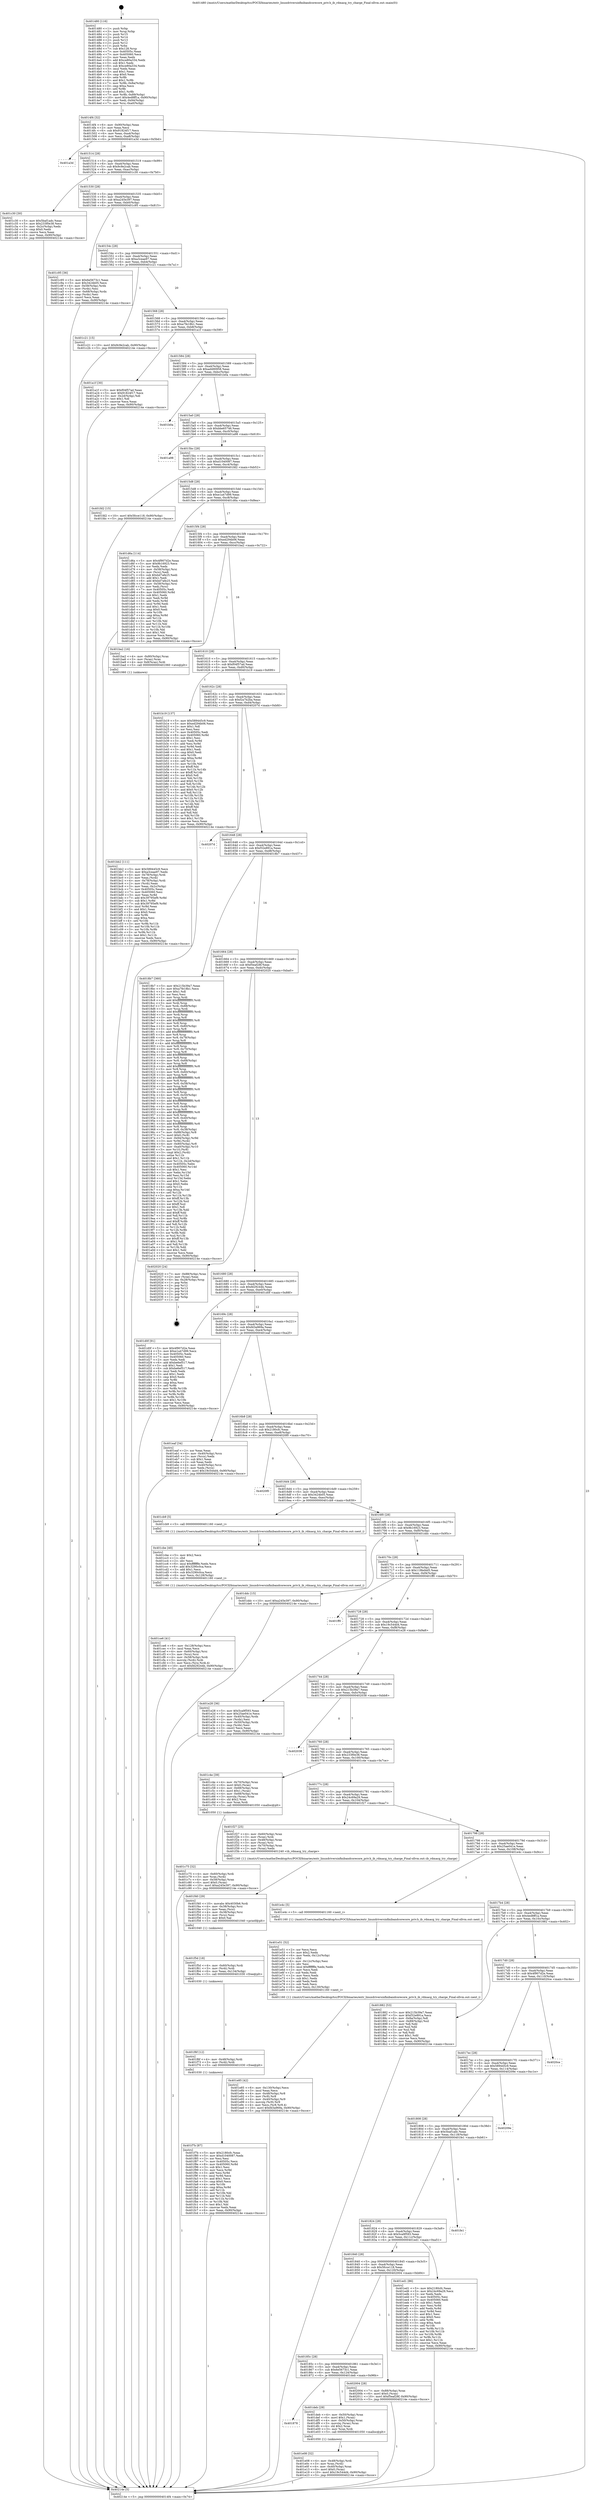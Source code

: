 digraph "0x401480" {
  label = "0x401480 (/mnt/c/Users/mathe/Desktop/tcc/POCII/binaries/extr_linuxdriversinfinibandcorecore_priv.h_ib_rdmacg_try_charge_Final-ollvm.out::main(0))"
  labelloc = "t"
  node[shape=record]

  Entry [label="",width=0.3,height=0.3,shape=circle,fillcolor=black,style=filled]
  "0x4014f4" [label="{
     0x4014f4 [32]\l
     | [instrs]\l
     &nbsp;&nbsp;0x4014f4 \<+6\>: mov -0x90(%rbp),%eax\l
     &nbsp;&nbsp;0x4014fa \<+2\>: mov %eax,%ecx\l
     &nbsp;&nbsp;0x4014fc \<+6\>: sub $0x91824f17,%ecx\l
     &nbsp;&nbsp;0x401502 \<+6\>: mov %eax,-0xa4(%rbp)\l
     &nbsp;&nbsp;0x401508 \<+6\>: mov %ecx,-0xa8(%rbp)\l
     &nbsp;&nbsp;0x40150e \<+6\>: je 0000000000401a3d \<main+0x5bd\>\l
  }"]
  "0x401a3d" [label="{
     0x401a3d\l
  }", style=dashed]
  "0x401514" [label="{
     0x401514 [28]\l
     | [instrs]\l
     &nbsp;&nbsp;0x401514 \<+5\>: jmp 0000000000401519 \<main+0x99\>\l
     &nbsp;&nbsp;0x401519 \<+6\>: mov -0xa4(%rbp),%eax\l
     &nbsp;&nbsp;0x40151f \<+5\>: sub $0x9c9e2cab,%eax\l
     &nbsp;&nbsp;0x401524 \<+6\>: mov %eax,-0xac(%rbp)\l
     &nbsp;&nbsp;0x40152a \<+6\>: je 0000000000401c30 \<main+0x7b0\>\l
  }"]
  Exit [label="",width=0.3,height=0.3,shape=circle,fillcolor=black,style=filled,peripheries=2]
  "0x401c30" [label="{
     0x401c30 [30]\l
     | [instrs]\l
     &nbsp;&nbsp;0x401c30 \<+5\>: mov $0x5baf1adc,%eax\l
     &nbsp;&nbsp;0x401c35 \<+5\>: mov $0x233f0e38,%ecx\l
     &nbsp;&nbsp;0x401c3a \<+3\>: mov -0x2c(%rbp),%edx\l
     &nbsp;&nbsp;0x401c3d \<+3\>: cmp $0x0,%edx\l
     &nbsp;&nbsp;0x401c40 \<+3\>: cmove %ecx,%eax\l
     &nbsp;&nbsp;0x401c43 \<+6\>: mov %eax,-0x90(%rbp)\l
     &nbsp;&nbsp;0x401c49 \<+5\>: jmp 000000000040214e \<main+0xcce\>\l
  }"]
  "0x401530" [label="{
     0x401530 [28]\l
     | [instrs]\l
     &nbsp;&nbsp;0x401530 \<+5\>: jmp 0000000000401535 \<main+0xb5\>\l
     &nbsp;&nbsp;0x401535 \<+6\>: mov -0xa4(%rbp),%eax\l
     &nbsp;&nbsp;0x40153b \<+5\>: sub $0xa245e397,%eax\l
     &nbsp;&nbsp;0x401540 \<+6\>: mov %eax,-0xb0(%rbp)\l
     &nbsp;&nbsp;0x401546 \<+6\>: je 0000000000401c95 \<main+0x815\>\l
  }"]
  "0x401f7b" [label="{
     0x401f7b [87]\l
     | [instrs]\l
     &nbsp;&nbsp;0x401f7b \<+5\>: mov $0x2180cfc,%eax\l
     &nbsp;&nbsp;0x401f80 \<+5\>: mov $0xd1040087,%edx\l
     &nbsp;&nbsp;0x401f85 \<+2\>: xor %esi,%esi\l
     &nbsp;&nbsp;0x401f87 \<+7\>: mov 0x40505c,%ecx\l
     &nbsp;&nbsp;0x401f8e \<+8\>: mov 0x405060,%r8d\l
     &nbsp;&nbsp;0x401f96 \<+3\>: sub $0x1,%esi\l
     &nbsp;&nbsp;0x401f99 \<+3\>: mov %ecx,%r9d\l
     &nbsp;&nbsp;0x401f9c \<+3\>: add %esi,%r9d\l
     &nbsp;&nbsp;0x401f9f \<+4\>: imul %r9d,%ecx\l
     &nbsp;&nbsp;0x401fa3 \<+3\>: and $0x1,%ecx\l
     &nbsp;&nbsp;0x401fa6 \<+3\>: cmp $0x0,%ecx\l
     &nbsp;&nbsp;0x401fa9 \<+4\>: sete %r10b\l
     &nbsp;&nbsp;0x401fad \<+4\>: cmp $0xa,%r8d\l
     &nbsp;&nbsp;0x401fb1 \<+4\>: setl %r11b\l
     &nbsp;&nbsp;0x401fb5 \<+3\>: mov %r10b,%bl\l
     &nbsp;&nbsp;0x401fb8 \<+3\>: and %r11b,%bl\l
     &nbsp;&nbsp;0x401fbb \<+3\>: xor %r11b,%r10b\l
     &nbsp;&nbsp;0x401fbe \<+3\>: or %r10b,%bl\l
     &nbsp;&nbsp;0x401fc1 \<+3\>: test $0x1,%bl\l
     &nbsp;&nbsp;0x401fc4 \<+3\>: cmovne %edx,%eax\l
     &nbsp;&nbsp;0x401fc7 \<+6\>: mov %eax,-0x90(%rbp)\l
     &nbsp;&nbsp;0x401fcd \<+5\>: jmp 000000000040214e \<main+0xcce\>\l
  }"]
  "0x401c95" [label="{
     0x401c95 [36]\l
     | [instrs]\l
     &nbsp;&nbsp;0x401c95 \<+5\>: mov $0x6e5673c1,%eax\l
     &nbsp;&nbsp;0x401c9a \<+5\>: mov $0x3424b05,%ecx\l
     &nbsp;&nbsp;0x401c9f \<+4\>: mov -0x58(%rbp),%rdx\l
     &nbsp;&nbsp;0x401ca3 \<+2\>: mov (%rdx),%esi\l
     &nbsp;&nbsp;0x401ca5 \<+4\>: mov -0x68(%rbp),%rdx\l
     &nbsp;&nbsp;0x401ca9 \<+2\>: cmp (%rdx),%esi\l
     &nbsp;&nbsp;0x401cab \<+3\>: cmovl %ecx,%eax\l
     &nbsp;&nbsp;0x401cae \<+6\>: mov %eax,-0x90(%rbp)\l
     &nbsp;&nbsp;0x401cb4 \<+5\>: jmp 000000000040214e \<main+0xcce\>\l
  }"]
  "0x40154c" [label="{
     0x40154c [28]\l
     | [instrs]\l
     &nbsp;&nbsp;0x40154c \<+5\>: jmp 0000000000401551 \<main+0xd1\>\l
     &nbsp;&nbsp;0x401551 \<+6\>: mov -0xa4(%rbp),%eax\l
     &nbsp;&nbsp;0x401557 \<+5\>: sub $0xa3ceae97,%eax\l
     &nbsp;&nbsp;0x40155c \<+6\>: mov %eax,-0xb4(%rbp)\l
     &nbsp;&nbsp;0x401562 \<+6\>: je 0000000000401c21 \<main+0x7a1\>\l
  }"]
  "0x401f6f" [label="{
     0x401f6f [12]\l
     | [instrs]\l
     &nbsp;&nbsp;0x401f6f \<+4\>: mov -0x48(%rbp),%rdi\l
     &nbsp;&nbsp;0x401f73 \<+3\>: mov (%rdi),%rdi\l
     &nbsp;&nbsp;0x401f76 \<+5\>: call 0000000000401030 \<free@plt\>\l
     | [calls]\l
     &nbsp;&nbsp;0x401030 \{1\} (unknown)\l
  }"]
  "0x401c21" [label="{
     0x401c21 [15]\l
     | [instrs]\l
     &nbsp;&nbsp;0x401c21 \<+10\>: movl $0x9c9e2cab,-0x90(%rbp)\l
     &nbsp;&nbsp;0x401c2b \<+5\>: jmp 000000000040214e \<main+0xcce\>\l
  }"]
  "0x401568" [label="{
     0x401568 [28]\l
     | [instrs]\l
     &nbsp;&nbsp;0x401568 \<+5\>: jmp 000000000040156d \<main+0xed\>\l
     &nbsp;&nbsp;0x40156d \<+6\>: mov -0xa4(%rbp),%eax\l
     &nbsp;&nbsp;0x401573 \<+5\>: sub $0xa7fe18b1,%eax\l
     &nbsp;&nbsp;0x401578 \<+6\>: mov %eax,-0xb8(%rbp)\l
     &nbsp;&nbsp;0x40157e \<+6\>: je 0000000000401a1f \<main+0x59f\>\l
  }"]
  "0x401f5d" [label="{
     0x401f5d [18]\l
     | [instrs]\l
     &nbsp;&nbsp;0x401f5d \<+4\>: mov -0x60(%rbp),%rdi\l
     &nbsp;&nbsp;0x401f61 \<+3\>: mov (%rdi),%rdi\l
     &nbsp;&nbsp;0x401f64 \<+6\>: mov %eax,-0x134(%rbp)\l
     &nbsp;&nbsp;0x401f6a \<+5\>: call 0000000000401030 \<free@plt\>\l
     | [calls]\l
     &nbsp;&nbsp;0x401030 \{1\} (unknown)\l
  }"]
  "0x401a1f" [label="{
     0x401a1f [30]\l
     | [instrs]\l
     &nbsp;&nbsp;0x401a1f \<+5\>: mov $0xf04f57ad,%eax\l
     &nbsp;&nbsp;0x401a24 \<+5\>: mov $0x91824f17,%ecx\l
     &nbsp;&nbsp;0x401a29 \<+3\>: mov -0x2d(%rbp),%dl\l
     &nbsp;&nbsp;0x401a2c \<+3\>: test $0x1,%dl\l
     &nbsp;&nbsp;0x401a2f \<+3\>: cmovne %ecx,%eax\l
     &nbsp;&nbsp;0x401a32 \<+6\>: mov %eax,-0x90(%rbp)\l
     &nbsp;&nbsp;0x401a38 \<+5\>: jmp 000000000040214e \<main+0xcce\>\l
  }"]
  "0x401584" [label="{
     0x401584 [28]\l
     | [instrs]\l
     &nbsp;&nbsp;0x401584 \<+5\>: jmp 0000000000401589 \<main+0x109\>\l
     &nbsp;&nbsp;0x401589 \<+6\>: mov -0xa4(%rbp),%eax\l
     &nbsp;&nbsp;0x40158f \<+5\>: sub $0xad490958,%eax\l
     &nbsp;&nbsp;0x401594 \<+6\>: mov %eax,-0xbc(%rbp)\l
     &nbsp;&nbsp;0x40159a \<+6\>: je 0000000000401b0a \<main+0x68a\>\l
  }"]
  "0x401f40" [label="{
     0x401f40 [29]\l
     | [instrs]\l
     &nbsp;&nbsp;0x401f40 \<+10\>: movabs $0x4030b6,%rdi\l
     &nbsp;&nbsp;0x401f4a \<+4\>: mov -0x38(%rbp),%rsi\l
     &nbsp;&nbsp;0x401f4e \<+2\>: mov %eax,(%rsi)\l
     &nbsp;&nbsp;0x401f50 \<+4\>: mov -0x38(%rbp),%rsi\l
     &nbsp;&nbsp;0x401f54 \<+2\>: mov (%rsi),%esi\l
     &nbsp;&nbsp;0x401f56 \<+2\>: mov $0x0,%al\l
     &nbsp;&nbsp;0x401f58 \<+5\>: call 0000000000401040 \<printf@plt\>\l
     | [calls]\l
     &nbsp;&nbsp;0x401040 \{1\} (unknown)\l
  }"]
  "0x401b0a" [label="{
     0x401b0a\l
  }", style=dashed]
  "0x4015a0" [label="{
     0x4015a0 [28]\l
     | [instrs]\l
     &nbsp;&nbsp;0x4015a0 \<+5\>: jmp 00000000004015a5 \<main+0x125\>\l
     &nbsp;&nbsp;0x4015a5 \<+6\>: mov -0xa4(%rbp),%eax\l
     &nbsp;&nbsp;0x4015ab \<+5\>: sub $0xbbe65746,%eax\l
     &nbsp;&nbsp;0x4015b0 \<+6\>: mov %eax,-0xc0(%rbp)\l
     &nbsp;&nbsp;0x4015b6 \<+6\>: je 0000000000401a98 \<main+0x618\>\l
  }"]
  "0x401e85" [label="{
     0x401e85 [42]\l
     | [instrs]\l
     &nbsp;&nbsp;0x401e85 \<+6\>: mov -0x130(%rbp),%ecx\l
     &nbsp;&nbsp;0x401e8b \<+3\>: imul %eax,%ecx\l
     &nbsp;&nbsp;0x401e8e \<+4\>: mov -0x48(%rbp),%r8\l
     &nbsp;&nbsp;0x401e92 \<+3\>: mov (%r8),%r8\l
     &nbsp;&nbsp;0x401e95 \<+4\>: mov -0x40(%rbp),%r9\l
     &nbsp;&nbsp;0x401e99 \<+3\>: movslq (%r9),%r9\l
     &nbsp;&nbsp;0x401e9c \<+4\>: mov %ecx,(%r8,%r9,4)\l
     &nbsp;&nbsp;0x401ea0 \<+10\>: movl $0xfd3a969a,-0x90(%rbp)\l
     &nbsp;&nbsp;0x401eaa \<+5\>: jmp 000000000040214e \<main+0xcce\>\l
  }"]
  "0x401a98" [label="{
     0x401a98\l
  }", style=dashed]
  "0x4015bc" [label="{
     0x4015bc [28]\l
     | [instrs]\l
     &nbsp;&nbsp;0x4015bc \<+5\>: jmp 00000000004015c1 \<main+0x141\>\l
     &nbsp;&nbsp;0x4015c1 \<+6\>: mov -0xa4(%rbp),%eax\l
     &nbsp;&nbsp;0x4015c7 \<+5\>: sub $0xd1040087,%eax\l
     &nbsp;&nbsp;0x4015cc \<+6\>: mov %eax,-0xc4(%rbp)\l
     &nbsp;&nbsp;0x4015d2 \<+6\>: je 0000000000401fd2 \<main+0xb52\>\l
  }"]
  "0x401e51" [label="{
     0x401e51 [52]\l
     | [instrs]\l
     &nbsp;&nbsp;0x401e51 \<+2\>: xor %ecx,%ecx\l
     &nbsp;&nbsp;0x401e53 \<+5\>: mov $0x2,%edx\l
     &nbsp;&nbsp;0x401e58 \<+6\>: mov %edx,-0x12c(%rbp)\l
     &nbsp;&nbsp;0x401e5e \<+1\>: cltd\l
     &nbsp;&nbsp;0x401e5f \<+6\>: mov -0x12c(%rbp),%esi\l
     &nbsp;&nbsp;0x401e65 \<+2\>: idiv %esi\l
     &nbsp;&nbsp;0x401e67 \<+6\>: imul $0xfffffffe,%edx,%edx\l
     &nbsp;&nbsp;0x401e6d \<+2\>: mov %ecx,%edi\l
     &nbsp;&nbsp;0x401e6f \<+2\>: sub %edx,%edi\l
     &nbsp;&nbsp;0x401e71 \<+2\>: mov %ecx,%edx\l
     &nbsp;&nbsp;0x401e73 \<+3\>: sub $0x1,%edx\l
     &nbsp;&nbsp;0x401e76 \<+2\>: add %edx,%edi\l
     &nbsp;&nbsp;0x401e78 \<+2\>: sub %edi,%ecx\l
     &nbsp;&nbsp;0x401e7a \<+6\>: mov %ecx,-0x130(%rbp)\l
     &nbsp;&nbsp;0x401e80 \<+5\>: call 0000000000401160 \<next_i\>\l
     | [calls]\l
     &nbsp;&nbsp;0x401160 \{1\} (/mnt/c/Users/mathe/Desktop/tcc/POCII/binaries/extr_linuxdriversinfinibandcorecore_priv.h_ib_rdmacg_try_charge_Final-ollvm.out::next_i)\l
  }"]
  "0x401fd2" [label="{
     0x401fd2 [15]\l
     | [instrs]\l
     &nbsp;&nbsp;0x401fd2 \<+10\>: movl $0x5fcce118,-0x90(%rbp)\l
     &nbsp;&nbsp;0x401fdc \<+5\>: jmp 000000000040214e \<main+0xcce\>\l
  }"]
  "0x4015d8" [label="{
     0x4015d8 [28]\l
     | [instrs]\l
     &nbsp;&nbsp;0x4015d8 \<+5\>: jmp 00000000004015dd \<main+0x15d\>\l
     &nbsp;&nbsp;0x4015dd \<+6\>: mov -0xa4(%rbp),%eax\l
     &nbsp;&nbsp;0x4015e3 \<+5\>: sub $0xe1a47d99,%eax\l
     &nbsp;&nbsp;0x4015e8 \<+6\>: mov %eax,-0xc8(%rbp)\l
     &nbsp;&nbsp;0x4015ee \<+6\>: je 0000000000401d6a \<main+0x8ea\>\l
  }"]
  "0x401e08" [label="{
     0x401e08 [32]\l
     | [instrs]\l
     &nbsp;&nbsp;0x401e08 \<+4\>: mov -0x48(%rbp),%rdi\l
     &nbsp;&nbsp;0x401e0c \<+3\>: mov %rax,(%rdi)\l
     &nbsp;&nbsp;0x401e0f \<+4\>: mov -0x40(%rbp),%rax\l
     &nbsp;&nbsp;0x401e13 \<+6\>: movl $0x0,(%rax)\l
     &nbsp;&nbsp;0x401e19 \<+10\>: movl $0x19c544d4,-0x90(%rbp)\l
     &nbsp;&nbsp;0x401e23 \<+5\>: jmp 000000000040214e \<main+0xcce\>\l
  }"]
  "0x401d6a" [label="{
     0x401d6a [114]\l
     | [instrs]\l
     &nbsp;&nbsp;0x401d6a \<+5\>: mov $0x4f907d2e,%eax\l
     &nbsp;&nbsp;0x401d6f \<+5\>: mov $0x9b16923,%ecx\l
     &nbsp;&nbsp;0x401d74 \<+2\>: xor %edx,%edx\l
     &nbsp;&nbsp;0x401d76 \<+4\>: mov -0x58(%rbp),%rsi\l
     &nbsp;&nbsp;0x401d7a \<+2\>: mov (%rsi),%edi\l
     &nbsp;&nbsp;0x401d7c \<+6\>: sub $0xbd7afe25,%edi\l
     &nbsp;&nbsp;0x401d82 \<+3\>: add $0x1,%edi\l
     &nbsp;&nbsp;0x401d85 \<+6\>: add $0xbd7afe25,%edi\l
     &nbsp;&nbsp;0x401d8b \<+4\>: mov -0x58(%rbp),%rsi\l
     &nbsp;&nbsp;0x401d8f \<+2\>: mov %edi,(%rsi)\l
     &nbsp;&nbsp;0x401d91 \<+7\>: mov 0x40505c,%edi\l
     &nbsp;&nbsp;0x401d98 \<+8\>: mov 0x405060,%r8d\l
     &nbsp;&nbsp;0x401da0 \<+3\>: sub $0x1,%edx\l
     &nbsp;&nbsp;0x401da3 \<+3\>: mov %edi,%r9d\l
     &nbsp;&nbsp;0x401da6 \<+3\>: add %edx,%r9d\l
     &nbsp;&nbsp;0x401da9 \<+4\>: imul %r9d,%edi\l
     &nbsp;&nbsp;0x401dad \<+3\>: and $0x1,%edi\l
     &nbsp;&nbsp;0x401db0 \<+3\>: cmp $0x0,%edi\l
     &nbsp;&nbsp;0x401db3 \<+4\>: sete %r10b\l
     &nbsp;&nbsp;0x401db7 \<+4\>: cmp $0xa,%r8d\l
     &nbsp;&nbsp;0x401dbb \<+4\>: setl %r11b\l
     &nbsp;&nbsp;0x401dbf \<+3\>: mov %r10b,%bl\l
     &nbsp;&nbsp;0x401dc2 \<+3\>: and %r11b,%bl\l
     &nbsp;&nbsp;0x401dc5 \<+3\>: xor %r11b,%r10b\l
     &nbsp;&nbsp;0x401dc8 \<+3\>: or %r10b,%bl\l
     &nbsp;&nbsp;0x401dcb \<+3\>: test $0x1,%bl\l
     &nbsp;&nbsp;0x401dce \<+3\>: cmovne %ecx,%eax\l
     &nbsp;&nbsp;0x401dd1 \<+6\>: mov %eax,-0x90(%rbp)\l
     &nbsp;&nbsp;0x401dd7 \<+5\>: jmp 000000000040214e \<main+0xcce\>\l
  }"]
  "0x4015f4" [label="{
     0x4015f4 [28]\l
     | [instrs]\l
     &nbsp;&nbsp;0x4015f4 \<+5\>: jmp 00000000004015f9 \<main+0x179\>\l
     &nbsp;&nbsp;0x4015f9 \<+6\>: mov -0xa4(%rbp),%eax\l
     &nbsp;&nbsp;0x4015ff \<+5\>: sub $0xed294b06,%eax\l
     &nbsp;&nbsp;0x401604 \<+6\>: mov %eax,-0xcc(%rbp)\l
     &nbsp;&nbsp;0x40160a \<+6\>: je 0000000000401ba2 \<main+0x722\>\l
  }"]
  "0x401878" [label="{
     0x401878\l
  }", style=dashed]
  "0x401ba2" [label="{
     0x401ba2 [16]\l
     | [instrs]\l
     &nbsp;&nbsp;0x401ba2 \<+4\>: mov -0x80(%rbp),%rax\l
     &nbsp;&nbsp;0x401ba6 \<+3\>: mov (%rax),%rax\l
     &nbsp;&nbsp;0x401ba9 \<+4\>: mov 0x8(%rax),%rdi\l
     &nbsp;&nbsp;0x401bad \<+5\>: call 0000000000401060 \<atoi@plt\>\l
     | [calls]\l
     &nbsp;&nbsp;0x401060 \{1\} (unknown)\l
  }"]
  "0x401610" [label="{
     0x401610 [28]\l
     | [instrs]\l
     &nbsp;&nbsp;0x401610 \<+5\>: jmp 0000000000401615 \<main+0x195\>\l
     &nbsp;&nbsp;0x401615 \<+6\>: mov -0xa4(%rbp),%eax\l
     &nbsp;&nbsp;0x40161b \<+5\>: sub $0xf04f57ad,%eax\l
     &nbsp;&nbsp;0x401620 \<+6\>: mov %eax,-0xd0(%rbp)\l
     &nbsp;&nbsp;0x401626 \<+6\>: je 0000000000401b19 \<main+0x699\>\l
  }"]
  "0x401deb" [label="{
     0x401deb [29]\l
     | [instrs]\l
     &nbsp;&nbsp;0x401deb \<+4\>: mov -0x50(%rbp),%rax\l
     &nbsp;&nbsp;0x401def \<+6\>: movl $0x1,(%rax)\l
     &nbsp;&nbsp;0x401df5 \<+4\>: mov -0x50(%rbp),%rax\l
     &nbsp;&nbsp;0x401df9 \<+3\>: movslq (%rax),%rax\l
     &nbsp;&nbsp;0x401dfc \<+4\>: shl $0x2,%rax\l
     &nbsp;&nbsp;0x401e00 \<+3\>: mov %rax,%rdi\l
     &nbsp;&nbsp;0x401e03 \<+5\>: call 0000000000401050 \<malloc@plt\>\l
     | [calls]\l
     &nbsp;&nbsp;0x401050 \{1\} (unknown)\l
  }"]
  "0x401b19" [label="{
     0x401b19 [137]\l
     | [instrs]\l
     &nbsp;&nbsp;0x401b19 \<+5\>: mov $0x589445c9,%eax\l
     &nbsp;&nbsp;0x401b1e \<+5\>: mov $0xed294b06,%ecx\l
     &nbsp;&nbsp;0x401b23 \<+2\>: mov $0x1,%dl\l
     &nbsp;&nbsp;0x401b25 \<+2\>: xor %esi,%esi\l
     &nbsp;&nbsp;0x401b27 \<+7\>: mov 0x40505c,%edi\l
     &nbsp;&nbsp;0x401b2e \<+8\>: mov 0x405060,%r8d\l
     &nbsp;&nbsp;0x401b36 \<+3\>: sub $0x1,%esi\l
     &nbsp;&nbsp;0x401b39 \<+3\>: mov %edi,%r9d\l
     &nbsp;&nbsp;0x401b3c \<+3\>: add %esi,%r9d\l
     &nbsp;&nbsp;0x401b3f \<+4\>: imul %r9d,%edi\l
     &nbsp;&nbsp;0x401b43 \<+3\>: and $0x1,%edi\l
     &nbsp;&nbsp;0x401b46 \<+3\>: cmp $0x0,%edi\l
     &nbsp;&nbsp;0x401b49 \<+4\>: sete %r10b\l
     &nbsp;&nbsp;0x401b4d \<+4\>: cmp $0xa,%r8d\l
     &nbsp;&nbsp;0x401b51 \<+4\>: setl %r11b\l
     &nbsp;&nbsp;0x401b55 \<+3\>: mov %r10b,%bl\l
     &nbsp;&nbsp;0x401b58 \<+3\>: xor $0xff,%bl\l
     &nbsp;&nbsp;0x401b5b \<+3\>: mov %r11b,%r14b\l
     &nbsp;&nbsp;0x401b5e \<+4\>: xor $0xff,%r14b\l
     &nbsp;&nbsp;0x401b62 \<+3\>: xor $0x0,%dl\l
     &nbsp;&nbsp;0x401b65 \<+3\>: mov %bl,%r15b\l
     &nbsp;&nbsp;0x401b68 \<+4\>: and $0x0,%r15b\l
     &nbsp;&nbsp;0x401b6c \<+3\>: and %dl,%r10b\l
     &nbsp;&nbsp;0x401b6f \<+3\>: mov %r14b,%r12b\l
     &nbsp;&nbsp;0x401b72 \<+4\>: and $0x0,%r12b\l
     &nbsp;&nbsp;0x401b76 \<+3\>: and %dl,%r11b\l
     &nbsp;&nbsp;0x401b79 \<+3\>: or %r10b,%r15b\l
     &nbsp;&nbsp;0x401b7c \<+3\>: or %r11b,%r12b\l
     &nbsp;&nbsp;0x401b7f \<+3\>: xor %r12b,%r15b\l
     &nbsp;&nbsp;0x401b82 \<+3\>: or %r14b,%bl\l
     &nbsp;&nbsp;0x401b85 \<+3\>: xor $0xff,%bl\l
     &nbsp;&nbsp;0x401b88 \<+3\>: or $0x0,%dl\l
     &nbsp;&nbsp;0x401b8b \<+2\>: and %dl,%bl\l
     &nbsp;&nbsp;0x401b8d \<+3\>: or %bl,%r15b\l
     &nbsp;&nbsp;0x401b90 \<+4\>: test $0x1,%r15b\l
     &nbsp;&nbsp;0x401b94 \<+3\>: cmovne %ecx,%eax\l
     &nbsp;&nbsp;0x401b97 \<+6\>: mov %eax,-0x90(%rbp)\l
     &nbsp;&nbsp;0x401b9d \<+5\>: jmp 000000000040214e \<main+0xcce\>\l
  }"]
  "0x40162c" [label="{
     0x40162c [28]\l
     | [instrs]\l
     &nbsp;&nbsp;0x40162c \<+5\>: jmp 0000000000401631 \<main+0x1b1\>\l
     &nbsp;&nbsp;0x401631 \<+6\>: mov -0xa4(%rbp),%eax\l
     &nbsp;&nbsp;0x401637 \<+5\>: sub $0xf2a7b2ba,%eax\l
     &nbsp;&nbsp;0x40163c \<+6\>: mov %eax,-0xd4(%rbp)\l
     &nbsp;&nbsp;0x401642 \<+6\>: je 000000000040207d \<main+0xbfd\>\l
  }"]
  "0x40185c" [label="{
     0x40185c [28]\l
     | [instrs]\l
     &nbsp;&nbsp;0x40185c \<+5\>: jmp 0000000000401861 \<main+0x3e1\>\l
     &nbsp;&nbsp;0x401861 \<+6\>: mov -0xa4(%rbp),%eax\l
     &nbsp;&nbsp;0x401867 \<+5\>: sub $0x6e5673c1,%eax\l
     &nbsp;&nbsp;0x40186c \<+6\>: mov %eax,-0x124(%rbp)\l
     &nbsp;&nbsp;0x401872 \<+6\>: je 0000000000401deb \<main+0x96b\>\l
  }"]
  "0x40207d" [label="{
     0x40207d\l
  }", style=dashed]
  "0x401648" [label="{
     0x401648 [28]\l
     | [instrs]\l
     &nbsp;&nbsp;0x401648 \<+5\>: jmp 000000000040164d \<main+0x1cd\>\l
     &nbsp;&nbsp;0x40164d \<+6\>: mov -0xa4(%rbp),%eax\l
     &nbsp;&nbsp;0x401653 \<+5\>: sub $0xf32e891a,%eax\l
     &nbsp;&nbsp;0x401658 \<+6\>: mov %eax,-0xd8(%rbp)\l
     &nbsp;&nbsp;0x40165e \<+6\>: je 00000000004018b7 \<main+0x437\>\l
  }"]
  "0x402004" [label="{
     0x402004 [28]\l
     | [instrs]\l
     &nbsp;&nbsp;0x402004 \<+7\>: mov -0x88(%rbp),%rax\l
     &nbsp;&nbsp;0x40200b \<+6\>: movl $0x0,(%rax)\l
     &nbsp;&nbsp;0x402011 \<+10\>: movl $0xf5eaf28f,-0x90(%rbp)\l
     &nbsp;&nbsp;0x40201b \<+5\>: jmp 000000000040214e \<main+0xcce\>\l
  }"]
  "0x4018b7" [label="{
     0x4018b7 [360]\l
     | [instrs]\l
     &nbsp;&nbsp;0x4018b7 \<+5\>: mov $0x215b39a7,%eax\l
     &nbsp;&nbsp;0x4018bc \<+5\>: mov $0xa7fe18b1,%ecx\l
     &nbsp;&nbsp;0x4018c1 \<+2\>: mov $0x1,%dl\l
     &nbsp;&nbsp;0x4018c3 \<+2\>: xor %esi,%esi\l
     &nbsp;&nbsp;0x4018c5 \<+3\>: mov %rsp,%rdi\l
     &nbsp;&nbsp;0x4018c8 \<+4\>: add $0xfffffffffffffff0,%rdi\l
     &nbsp;&nbsp;0x4018cc \<+3\>: mov %rdi,%rsp\l
     &nbsp;&nbsp;0x4018cf \<+7\>: mov %rdi,-0x88(%rbp)\l
     &nbsp;&nbsp;0x4018d6 \<+3\>: mov %rsp,%rdi\l
     &nbsp;&nbsp;0x4018d9 \<+4\>: add $0xfffffffffffffff0,%rdi\l
     &nbsp;&nbsp;0x4018dd \<+3\>: mov %rdi,%rsp\l
     &nbsp;&nbsp;0x4018e0 \<+3\>: mov %rsp,%r8\l
     &nbsp;&nbsp;0x4018e3 \<+4\>: add $0xfffffffffffffff0,%r8\l
     &nbsp;&nbsp;0x4018e7 \<+3\>: mov %r8,%rsp\l
     &nbsp;&nbsp;0x4018ea \<+4\>: mov %r8,-0x80(%rbp)\l
     &nbsp;&nbsp;0x4018ee \<+3\>: mov %rsp,%r8\l
     &nbsp;&nbsp;0x4018f1 \<+4\>: add $0xfffffffffffffff0,%r8\l
     &nbsp;&nbsp;0x4018f5 \<+3\>: mov %r8,%rsp\l
     &nbsp;&nbsp;0x4018f8 \<+4\>: mov %r8,-0x78(%rbp)\l
     &nbsp;&nbsp;0x4018fc \<+3\>: mov %rsp,%r8\l
     &nbsp;&nbsp;0x4018ff \<+4\>: add $0xfffffffffffffff0,%r8\l
     &nbsp;&nbsp;0x401903 \<+3\>: mov %r8,%rsp\l
     &nbsp;&nbsp;0x401906 \<+4\>: mov %r8,-0x70(%rbp)\l
     &nbsp;&nbsp;0x40190a \<+3\>: mov %rsp,%r8\l
     &nbsp;&nbsp;0x40190d \<+4\>: add $0xfffffffffffffff0,%r8\l
     &nbsp;&nbsp;0x401911 \<+3\>: mov %r8,%rsp\l
     &nbsp;&nbsp;0x401914 \<+4\>: mov %r8,-0x68(%rbp)\l
     &nbsp;&nbsp;0x401918 \<+3\>: mov %rsp,%r8\l
     &nbsp;&nbsp;0x40191b \<+4\>: add $0xfffffffffffffff0,%r8\l
     &nbsp;&nbsp;0x40191f \<+3\>: mov %r8,%rsp\l
     &nbsp;&nbsp;0x401922 \<+4\>: mov %r8,-0x60(%rbp)\l
     &nbsp;&nbsp;0x401926 \<+3\>: mov %rsp,%r8\l
     &nbsp;&nbsp;0x401929 \<+4\>: add $0xfffffffffffffff0,%r8\l
     &nbsp;&nbsp;0x40192d \<+3\>: mov %r8,%rsp\l
     &nbsp;&nbsp;0x401930 \<+4\>: mov %r8,-0x58(%rbp)\l
     &nbsp;&nbsp;0x401934 \<+3\>: mov %rsp,%r8\l
     &nbsp;&nbsp;0x401937 \<+4\>: add $0xfffffffffffffff0,%r8\l
     &nbsp;&nbsp;0x40193b \<+3\>: mov %r8,%rsp\l
     &nbsp;&nbsp;0x40193e \<+4\>: mov %r8,-0x50(%rbp)\l
     &nbsp;&nbsp;0x401942 \<+3\>: mov %rsp,%r8\l
     &nbsp;&nbsp;0x401945 \<+4\>: add $0xfffffffffffffff0,%r8\l
     &nbsp;&nbsp;0x401949 \<+3\>: mov %r8,%rsp\l
     &nbsp;&nbsp;0x40194c \<+4\>: mov %r8,-0x48(%rbp)\l
     &nbsp;&nbsp;0x401950 \<+3\>: mov %rsp,%r8\l
     &nbsp;&nbsp;0x401953 \<+4\>: add $0xfffffffffffffff0,%r8\l
     &nbsp;&nbsp;0x401957 \<+3\>: mov %r8,%rsp\l
     &nbsp;&nbsp;0x40195a \<+4\>: mov %r8,-0x40(%rbp)\l
     &nbsp;&nbsp;0x40195e \<+3\>: mov %rsp,%r8\l
     &nbsp;&nbsp;0x401961 \<+4\>: add $0xfffffffffffffff0,%r8\l
     &nbsp;&nbsp;0x401965 \<+3\>: mov %r8,%rsp\l
     &nbsp;&nbsp;0x401968 \<+4\>: mov %r8,-0x38(%rbp)\l
     &nbsp;&nbsp;0x40196c \<+7\>: mov -0x88(%rbp),%r8\l
     &nbsp;&nbsp;0x401973 \<+7\>: movl $0x0,(%r8)\l
     &nbsp;&nbsp;0x40197a \<+7\>: mov -0x94(%rbp),%r9d\l
     &nbsp;&nbsp;0x401981 \<+3\>: mov %r9d,(%rdi)\l
     &nbsp;&nbsp;0x401984 \<+4\>: mov -0x80(%rbp),%r8\l
     &nbsp;&nbsp;0x401988 \<+7\>: mov -0xa0(%rbp),%r10\l
     &nbsp;&nbsp;0x40198f \<+3\>: mov %r10,(%r8)\l
     &nbsp;&nbsp;0x401992 \<+3\>: cmpl $0x2,(%rdi)\l
     &nbsp;&nbsp;0x401995 \<+4\>: setne %r11b\l
     &nbsp;&nbsp;0x401999 \<+4\>: and $0x1,%r11b\l
     &nbsp;&nbsp;0x40199d \<+4\>: mov %r11b,-0x2d(%rbp)\l
     &nbsp;&nbsp;0x4019a1 \<+7\>: mov 0x40505c,%ebx\l
     &nbsp;&nbsp;0x4019a8 \<+8\>: mov 0x405060,%r14d\l
     &nbsp;&nbsp;0x4019b0 \<+3\>: sub $0x1,%esi\l
     &nbsp;&nbsp;0x4019b3 \<+3\>: mov %ebx,%r15d\l
     &nbsp;&nbsp;0x4019b6 \<+3\>: add %esi,%r15d\l
     &nbsp;&nbsp;0x4019b9 \<+4\>: imul %r15d,%ebx\l
     &nbsp;&nbsp;0x4019bd \<+3\>: and $0x1,%ebx\l
     &nbsp;&nbsp;0x4019c0 \<+3\>: cmp $0x0,%ebx\l
     &nbsp;&nbsp;0x4019c3 \<+4\>: sete %r11b\l
     &nbsp;&nbsp;0x4019c7 \<+4\>: cmp $0xa,%r14d\l
     &nbsp;&nbsp;0x4019cb \<+4\>: setl %r12b\l
     &nbsp;&nbsp;0x4019cf \<+3\>: mov %r11b,%r13b\l
     &nbsp;&nbsp;0x4019d2 \<+4\>: xor $0xff,%r13b\l
     &nbsp;&nbsp;0x4019d6 \<+3\>: mov %r12b,%sil\l
     &nbsp;&nbsp;0x4019d9 \<+4\>: xor $0xff,%sil\l
     &nbsp;&nbsp;0x4019dd \<+3\>: xor $0x1,%dl\l
     &nbsp;&nbsp;0x4019e0 \<+3\>: mov %r13b,%dil\l
     &nbsp;&nbsp;0x4019e3 \<+4\>: and $0xff,%dil\l
     &nbsp;&nbsp;0x4019e7 \<+3\>: and %dl,%r11b\l
     &nbsp;&nbsp;0x4019ea \<+3\>: mov %sil,%r8b\l
     &nbsp;&nbsp;0x4019ed \<+4\>: and $0xff,%r8b\l
     &nbsp;&nbsp;0x4019f1 \<+3\>: and %dl,%r12b\l
     &nbsp;&nbsp;0x4019f4 \<+3\>: or %r11b,%dil\l
     &nbsp;&nbsp;0x4019f7 \<+3\>: or %r12b,%r8b\l
     &nbsp;&nbsp;0x4019fa \<+3\>: xor %r8b,%dil\l
     &nbsp;&nbsp;0x4019fd \<+3\>: or %sil,%r13b\l
     &nbsp;&nbsp;0x401a00 \<+4\>: xor $0xff,%r13b\l
     &nbsp;&nbsp;0x401a04 \<+3\>: or $0x1,%dl\l
     &nbsp;&nbsp;0x401a07 \<+3\>: and %dl,%r13b\l
     &nbsp;&nbsp;0x401a0a \<+3\>: or %r13b,%dil\l
     &nbsp;&nbsp;0x401a0d \<+4\>: test $0x1,%dil\l
     &nbsp;&nbsp;0x401a11 \<+3\>: cmovne %ecx,%eax\l
     &nbsp;&nbsp;0x401a14 \<+6\>: mov %eax,-0x90(%rbp)\l
     &nbsp;&nbsp;0x401a1a \<+5\>: jmp 000000000040214e \<main+0xcce\>\l
  }"]
  "0x401664" [label="{
     0x401664 [28]\l
     | [instrs]\l
     &nbsp;&nbsp;0x401664 \<+5\>: jmp 0000000000401669 \<main+0x1e9\>\l
     &nbsp;&nbsp;0x401669 \<+6\>: mov -0xa4(%rbp),%eax\l
     &nbsp;&nbsp;0x40166f \<+5\>: sub $0xf5eaf28f,%eax\l
     &nbsp;&nbsp;0x401674 \<+6\>: mov %eax,-0xdc(%rbp)\l
     &nbsp;&nbsp;0x40167a \<+6\>: je 0000000000402020 \<main+0xba0\>\l
  }"]
  "0x401840" [label="{
     0x401840 [28]\l
     | [instrs]\l
     &nbsp;&nbsp;0x401840 \<+5\>: jmp 0000000000401845 \<main+0x3c5\>\l
     &nbsp;&nbsp;0x401845 \<+6\>: mov -0xa4(%rbp),%eax\l
     &nbsp;&nbsp;0x40184b \<+5\>: sub $0x5fcce118,%eax\l
     &nbsp;&nbsp;0x401850 \<+6\>: mov %eax,-0x120(%rbp)\l
     &nbsp;&nbsp;0x401856 \<+6\>: je 0000000000402004 \<main+0xb84\>\l
  }"]
  "0x402020" [label="{
     0x402020 [24]\l
     | [instrs]\l
     &nbsp;&nbsp;0x402020 \<+7\>: mov -0x88(%rbp),%rax\l
     &nbsp;&nbsp;0x402027 \<+2\>: mov (%rax),%eax\l
     &nbsp;&nbsp;0x402029 \<+4\>: lea -0x28(%rbp),%rsp\l
     &nbsp;&nbsp;0x40202d \<+1\>: pop %rbx\l
     &nbsp;&nbsp;0x40202e \<+2\>: pop %r12\l
     &nbsp;&nbsp;0x402030 \<+2\>: pop %r13\l
     &nbsp;&nbsp;0x402032 \<+2\>: pop %r14\l
     &nbsp;&nbsp;0x402034 \<+2\>: pop %r15\l
     &nbsp;&nbsp;0x402036 \<+1\>: pop %rbp\l
     &nbsp;&nbsp;0x402037 \<+1\>: ret\l
  }"]
  "0x401680" [label="{
     0x401680 [28]\l
     | [instrs]\l
     &nbsp;&nbsp;0x401680 \<+5\>: jmp 0000000000401685 \<main+0x205\>\l
     &nbsp;&nbsp;0x401685 \<+6\>: mov -0xa4(%rbp),%eax\l
     &nbsp;&nbsp;0x40168b \<+5\>: sub $0xfd29244b,%eax\l
     &nbsp;&nbsp;0x401690 \<+6\>: mov %eax,-0xe0(%rbp)\l
     &nbsp;&nbsp;0x401696 \<+6\>: je 0000000000401d0f \<main+0x88f\>\l
  }"]
  "0x401ed1" [label="{
     0x401ed1 [86]\l
     | [instrs]\l
     &nbsp;&nbsp;0x401ed1 \<+5\>: mov $0x2180cfc,%eax\l
     &nbsp;&nbsp;0x401ed6 \<+5\>: mov $0x24c69a29,%ecx\l
     &nbsp;&nbsp;0x401edb \<+2\>: xor %edx,%edx\l
     &nbsp;&nbsp;0x401edd \<+7\>: mov 0x40505c,%esi\l
     &nbsp;&nbsp;0x401ee4 \<+7\>: mov 0x405060,%edi\l
     &nbsp;&nbsp;0x401eeb \<+3\>: sub $0x1,%edx\l
     &nbsp;&nbsp;0x401eee \<+3\>: mov %esi,%r8d\l
     &nbsp;&nbsp;0x401ef1 \<+3\>: add %edx,%r8d\l
     &nbsp;&nbsp;0x401ef4 \<+4\>: imul %r8d,%esi\l
     &nbsp;&nbsp;0x401ef8 \<+3\>: and $0x1,%esi\l
     &nbsp;&nbsp;0x401efb \<+3\>: cmp $0x0,%esi\l
     &nbsp;&nbsp;0x401efe \<+4\>: sete %r9b\l
     &nbsp;&nbsp;0x401f02 \<+3\>: cmp $0xa,%edi\l
     &nbsp;&nbsp;0x401f05 \<+4\>: setl %r10b\l
     &nbsp;&nbsp;0x401f09 \<+3\>: mov %r9b,%r11b\l
     &nbsp;&nbsp;0x401f0c \<+3\>: and %r10b,%r11b\l
     &nbsp;&nbsp;0x401f0f \<+3\>: xor %r10b,%r9b\l
     &nbsp;&nbsp;0x401f12 \<+3\>: or %r9b,%r11b\l
     &nbsp;&nbsp;0x401f15 \<+4\>: test $0x1,%r11b\l
     &nbsp;&nbsp;0x401f19 \<+3\>: cmovne %ecx,%eax\l
     &nbsp;&nbsp;0x401f1c \<+6\>: mov %eax,-0x90(%rbp)\l
     &nbsp;&nbsp;0x401f22 \<+5\>: jmp 000000000040214e \<main+0xcce\>\l
  }"]
  "0x401d0f" [label="{
     0x401d0f [91]\l
     | [instrs]\l
     &nbsp;&nbsp;0x401d0f \<+5\>: mov $0x4f907d2e,%eax\l
     &nbsp;&nbsp;0x401d14 \<+5\>: mov $0xe1a47d99,%ecx\l
     &nbsp;&nbsp;0x401d19 \<+7\>: mov 0x40505c,%edx\l
     &nbsp;&nbsp;0x401d20 \<+7\>: mov 0x405060,%esi\l
     &nbsp;&nbsp;0x401d27 \<+2\>: mov %edx,%edi\l
     &nbsp;&nbsp;0x401d29 \<+6\>: add $0xbe6ef517,%edi\l
     &nbsp;&nbsp;0x401d2f \<+3\>: sub $0x1,%edi\l
     &nbsp;&nbsp;0x401d32 \<+6\>: sub $0xbe6ef517,%edi\l
     &nbsp;&nbsp;0x401d38 \<+3\>: imul %edi,%edx\l
     &nbsp;&nbsp;0x401d3b \<+3\>: and $0x1,%edx\l
     &nbsp;&nbsp;0x401d3e \<+3\>: cmp $0x0,%edx\l
     &nbsp;&nbsp;0x401d41 \<+4\>: sete %r8b\l
     &nbsp;&nbsp;0x401d45 \<+3\>: cmp $0xa,%esi\l
     &nbsp;&nbsp;0x401d48 \<+4\>: setl %r9b\l
     &nbsp;&nbsp;0x401d4c \<+3\>: mov %r8b,%r10b\l
     &nbsp;&nbsp;0x401d4f \<+3\>: and %r9b,%r10b\l
     &nbsp;&nbsp;0x401d52 \<+3\>: xor %r9b,%r8b\l
     &nbsp;&nbsp;0x401d55 \<+3\>: or %r8b,%r10b\l
     &nbsp;&nbsp;0x401d58 \<+4\>: test $0x1,%r10b\l
     &nbsp;&nbsp;0x401d5c \<+3\>: cmovne %ecx,%eax\l
     &nbsp;&nbsp;0x401d5f \<+6\>: mov %eax,-0x90(%rbp)\l
     &nbsp;&nbsp;0x401d65 \<+5\>: jmp 000000000040214e \<main+0xcce\>\l
  }"]
  "0x40169c" [label="{
     0x40169c [28]\l
     | [instrs]\l
     &nbsp;&nbsp;0x40169c \<+5\>: jmp 00000000004016a1 \<main+0x221\>\l
     &nbsp;&nbsp;0x4016a1 \<+6\>: mov -0xa4(%rbp),%eax\l
     &nbsp;&nbsp;0x4016a7 \<+5\>: sub $0xfd3a969a,%eax\l
     &nbsp;&nbsp;0x4016ac \<+6\>: mov %eax,-0xe4(%rbp)\l
     &nbsp;&nbsp;0x4016b2 \<+6\>: je 0000000000401eaf \<main+0xa2f\>\l
  }"]
  "0x401824" [label="{
     0x401824 [28]\l
     | [instrs]\l
     &nbsp;&nbsp;0x401824 \<+5\>: jmp 0000000000401829 \<main+0x3a9\>\l
     &nbsp;&nbsp;0x401829 \<+6\>: mov -0xa4(%rbp),%eax\l
     &nbsp;&nbsp;0x40182f \<+5\>: sub $0x5ca9f593,%eax\l
     &nbsp;&nbsp;0x401834 \<+6\>: mov %eax,-0x11c(%rbp)\l
     &nbsp;&nbsp;0x40183a \<+6\>: je 0000000000401ed1 \<main+0xa51\>\l
  }"]
  "0x401eaf" [label="{
     0x401eaf [34]\l
     | [instrs]\l
     &nbsp;&nbsp;0x401eaf \<+2\>: xor %eax,%eax\l
     &nbsp;&nbsp;0x401eb1 \<+4\>: mov -0x40(%rbp),%rcx\l
     &nbsp;&nbsp;0x401eb5 \<+2\>: mov (%rcx),%edx\l
     &nbsp;&nbsp;0x401eb7 \<+3\>: sub $0x1,%eax\l
     &nbsp;&nbsp;0x401eba \<+2\>: sub %eax,%edx\l
     &nbsp;&nbsp;0x401ebc \<+4\>: mov -0x40(%rbp),%rcx\l
     &nbsp;&nbsp;0x401ec0 \<+2\>: mov %edx,(%rcx)\l
     &nbsp;&nbsp;0x401ec2 \<+10\>: movl $0x19c544d4,-0x90(%rbp)\l
     &nbsp;&nbsp;0x401ecc \<+5\>: jmp 000000000040214e \<main+0xcce\>\l
  }"]
  "0x4016b8" [label="{
     0x4016b8 [28]\l
     | [instrs]\l
     &nbsp;&nbsp;0x4016b8 \<+5\>: jmp 00000000004016bd \<main+0x23d\>\l
     &nbsp;&nbsp;0x4016bd \<+6\>: mov -0xa4(%rbp),%eax\l
     &nbsp;&nbsp;0x4016c3 \<+5\>: sub $0x2180cfc,%eax\l
     &nbsp;&nbsp;0x4016c8 \<+6\>: mov %eax,-0xe8(%rbp)\l
     &nbsp;&nbsp;0x4016ce \<+6\>: je 00000000004020f0 \<main+0xc70\>\l
  }"]
  "0x401fe1" [label="{
     0x401fe1\l
  }", style=dashed]
  "0x4020f0" [label="{
     0x4020f0\l
  }", style=dashed]
  "0x4016d4" [label="{
     0x4016d4 [28]\l
     | [instrs]\l
     &nbsp;&nbsp;0x4016d4 \<+5\>: jmp 00000000004016d9 \<main+0x259\>\l
     &nbsp;&nbsp;0x4016d9 \<+6\>: mov -0xa4(%rbp),%eax\l
     &nbsp;&nbsp;0x4016df \<+5\>: sub $0x3424b05,%eax\l
     &nbsp;&nbsp;0x4016e4 \<+6\>: mov %eax,-0xec(%rbp)\l
     &nbsp;&nbsp;0x4016ea \<+6\>: je 0000000000401cb9 \<main+0x839\>\l
  }"]
  "0x401808" [label="{
     0x401808 [28]\l
     | [instrs]\l
     &nbsp;&nbsp;0x401808 \<+5\>: jmp 000000000040180d \<main+0x38d\>\l
     &nbsp;&nbsp;0x40180d \<+6\>: mov -0xa4(%rbp),%eax\l
     &nbsp;&nbsp;0x401813 \<+5\>: sub $0x5baf1adc,%eax\l
     &nbsp;&nbsp;0x401818 \<+6\>: mov %eax,-0x118(%rbp)\l
     &nbsp;&nbsp;0x40181e \<+6\>: je 0000000000401fe1 \<main+0xb61\>\l
  }"]
  "0x401cb9" [label="{
     0x401cb9 [5]\l
     | [instrs]\l
     &nbsp;&nbsp;0x401cb9 \<+5\>: call 0000000000401160 \<next_i\>\l
     | [calls]\l
     &nbsp;&nbsp;0x401160 \{1\} (/mnt/c/Users/mathe/Desktop/tcc/POCII/binaries/extr_linuxdriversinfinibandcorecore_priv.h_ib_rdmacg_try_charge_Final-ollvm.out::next_i)\l
  }"]
  "0x4016f0" [label="{
     0x4016f0 [28]\l
     | [instrs]\l
     &nbsp;&nbsp;0x4016f0 \<+5\>: jmp 00000000004016f5 \<main+0x275\>\l
     &nbsp;&nbsp;0x4016f5 \<+6\>: mov -0xa4(%rbp),%eax\l
     &nbsp;&nbsp;0x4016fb \<+5\>: sub $0x9b16923,%eax\l
     &nbsp;&nbsp;0x401700 \<+6\>: mov %eax,-0xf0(%rbp)\l
     &nbsp;&nbsp;0x401706 \<+6\>: je 0000000000401ddc \<main+0x95c\>\l
  }"]
  "0x40209e" [label="{
     0x40209e\l
  }", style=dashed]
  "0x401ddc" [label="{
     0x401ddc [15]\l
     | [instrs]\l
     &nbsp;&nbsp;0x401ddc \<+10\>: movl $0xa245e397,-0x90(%rbp)\l
     &nbsp;&nbsp;0x401de6 \<+5\>: jmp 000000000040214e \<main+0xcce\>\l
  }"]
  "0x40170c" [label="{
     0x40170c [28]\l
     | [instrs]\l
     &nbsp;&nbsp;0x40170c \<+5\>: jmp 0000000000401711 \<main+0x291\>\l
     &nbsp;&nbsp;0x401711 \<+6\>: mov -0xa4(%rbp),%eax\l
     &nbsp;&nbsp;0x401717 \<+5\>: sub $0x119bd4d5,%eax\l
     &nbsp;&nbsp;0x40171c \<+6\>: mov %eax,-0xf4(%rbp)\l
     &nbsp;&nbsp;0x401722 \<+6\>: je 0000000000401ff0 \<main+0xb70\>\l
  }"]
  "0x4017ec" [label="{
     0x4017ec [28]\l
     | [instrs]\l
     &nbsp;&nbsp;0x4017ec \<+5\>: jmp 00000000004017f1 \<main+0x371\>\l
     &nbsp;&nbsp;0x4017f1 \<+6\>: mov -0xa4(%rbp),%eax\l
     &nbsp;&nbsp;0x4017f7 \<+5\>: sub $0x589445c9,%eax\l
     &nbsp;&nbsp;0x4017fc \<+6\>: mov %eax,-0x114(%rbp)\l
     &nbsp;&nbsp;0x401802 \<+6\>: je 000000000040209e \<main+0xc1e\>\l
  }"]
  "0x401ff0" [label="{
     0x401ff0\l
  }", style=dashed]
  "0x401728" [label="{
     0x401728 [28]\l
     | [instrs]\l
     &nbsp;&nbsp;0x401728 \<+5\>: jmp 000000000040172d \<main+0x2ad\>\l
     &nbsp;&nbsp;0x40172d \<+6\>: mov -0xa4(%rbp),%eax\l
     &nbsp;&nbsp;0x401733 \<+5\>: sub $0x19c544d4,%eax\l
     &nbsp;&nbsp;0x401738 \<+6\>: mov %eax,-0xf8(%rbp)\l
     &nbsp;&nbsp;0x40173e \<+6\>: je 0000000000401e28 \<main+0x9a8\>\l
  }"]
  "0x4020ce" [label="{
     0x4020ce\l
  }", style=dashed]
  "0x401e28" [label="{
     0x401e28 [36]\l
     | [instrs]\l
     &nbsp;&nbsp;0x401e28 \<+5\>: mov $0x5ca9f593,%eax\l
     &nbsp;&nbsp;0x401e2d \<+5\>: mov $0x25ae041e,%ecx\l
     &nbsp;&nbsp;0x401e32 \<+4\>: mov -0x40(%rbp),%rdx\l
     &nbsp;&nbsp;0x401e36 \<+2\>: mov (%rdx),%esi\l
     &nbsp;&nbsp;0x401e38 \<+4\>: mov -0x50(%rbp),%rdx\l
     &nbsp;&nbsp;0x401e3c \<+2\>: cmp (%rdx),%esi\l
     &nbsp;&nbsp;0x401e3e \<+3\>: cmovl %ecx,%eax\l
     &nbsp;&nbsp;0x401e41 \<+6\>: mov %eax,-0x90(%rbp)\l
     &nbsp;&nbsp;0x401e47 \<+5\>: jmp 000000000040214e \<main+0xcce\>\l
  }"]
  "0x401744" [label="{
     0x401744 [28]\l
     | [instrs]\l
     &nbsp;&nbsp;0x401744 \<+5\>: jmp 0000000000401749 \<main+0x2c9\>\l
     &nbsp;&nbsp;0x401749 \<+6\>: mov -0xa4(%rbp),%eax\l
     &nbsp;&nbsp;0x40174f \<+5\>: sub $0x215b39a7,%eax\l
     &nbsp;&nbsp;0x401754 \<+6\>: mov %eax,-0xfc(%rbp)\l
     &nbsp;&nbsp;0x40175a \<+6\>: je 0000000000402038 \<main+0xbb8\>\l
  }"]
  "0x401ce6" [label="{
     0x401ce6 [41]\l
     | [instrs]\l
     &nbsp;&nbsp;0x401ce6 \<+6\>: mov -0x128(%rbp),%ecx\l
     &nbsp;&nbsp;0x401cec \<+3\>: imul %eax,%ecx\l
     &nbsp;&nbsp;0x401cef \<+4\>: mov -0x60(%rbp),%rsi\l
     &nbsp;&nbsp;0x401cf3 \<+3\>: mov (%rsi),%rsi\l
     &nbsp;&nbsp;0x401cf6 \<+4\>: mov -0x58(%rbp),%rdi\l
     &nbsp;&nbsp;0x401cfa \<+3\>: movslq (%rdi),%rdi\l
     &nbsp;&nbsp;0x401cfd \<+3\>: mov %ecx,(%rsi,%rdi,4)\l
     &nbsp;&nbsp;0x401d00 \<+10\>: movl $0xfd29244b,-0x90(%rbp)\l
     &nbsp;&nbsp;0x401d0a \<+5\>: jmp 000000000040214e \<main+0xcce\>\l
  }"]
  "0x402038" [label="{
     0x402038\l
  }", style=dashed]
  "0x401760" [label="{
     0x401760 [28]\l
     | [instrs]\l
     &nbsp;&nbsp;0x401760 \<+5\>: jmp 0000000000401765 \<main+0x2e5\>\l
     &nbsp;&nbsp;0x401765 \<+6\>: mov -0xa4(%rbp),%eax\l
     &nbsp;&nbsp;0x40176b \<+5\>: sub $0x233f0e38,%eax\l
     &nbsp;&nbsp;0x401770 \<+6\>: mov %eax,-0x100(%rbp)\l
     &nbsp;&nbsp;0x401776 \<+6\>: je 0000000000401c4e \<main+0x7ce\>\l
  }"]
  "0x401cbe" [label="{
     0x401cbe [40]\l
     | [instrs]\l
     &nbsp;&nbsp;0x401cbe \<+5\>: mov $0x2,%ecx\l
     &nbsp;&nbsp;0x401cc3 \<+1\>: cltd\l
     &nbsp;&nbsp;0x401cc4 \<+2\>: idiv %ecx\l
     &nbsp;&nbsp;0x401cc6 \<+6\>: imul $0xfffffffe,%edx,%ecx\l
     &nbsp;&nbsp;0x401ccc \<+6\>: add $0x3290c0ca,%ecx\l
     &nbsp;&nbsp;0x401cd2 \<+3\>: add $0x1,%ecx\l
     &nbsp;&nbsp;0x401cd5 \<+6\>: sub $0x3290c0ca,%ecx\l
     &nbsp;&nbsp;0x401cdb \<+6\>: mov %ecx,-0x128(%rbp)\l
     &nbsp;&nbsp;0x401ce1 \<+5\>: call 0000000000401160 \<next_i\>\l
     | [calls]\l
     &nbsp;&nbsp;0x401160 \{1\} (/mnt/c/Users/mathe/Desktop/tcc/POCII/binaries/extr_linuxdriversinfinibandcorecore_priv.h_ib_rdmacg_try_charge_Final-ollvm.out::next_i)\l
  }"]
  "0x401c4e" [label="{
     0x401c4e [39]\l
     | [instrs]\l
     &nbsp;&nbsp;0x401c4e \<+4\>: mov -0x70(%rbp),%rax\l
     &nbsp;&nbsp;0x401c52 \<+6\>: movl $0x0,(%rax)\l
     &nbsp;&nbsp;0x401c58 \<+4\>: mov -0x68(%rbp),%rax\l
     &nbsp;&nbsp;0x401c5c \<+6\>: movl $0x1,(%rax)\l
     &nbsp;&nbsp;0x401c62 \<+4\>: mov -0x68(%rbp),%rax\l
     &nbsp;&nbsp;0x401c66 \<+3\>: movslq (%rax),%rax\l
     &nbsp;&nbsp;0x401c69 \<+4\>: shl $0x2,%rax\l
     &nbsp;&nbsp;0x401c6d \<+3\>: mov %rax,%rdi\l
     &nbsp;&nbsp;0x401c70 \<+5\>: call 0000000000401050 \<malloc@plt\>\l
     | [calls]\l
     &nbsp;&nbsp;0x401050 \{1\} (unknown)\l
  }"]
  "0x40177c" [label="{
     0x40177c [28]\l
     | [instrs]\l
     &nbsp;&nbsp;0x40177c \<+5\>: jmp 0000000000401781 \<main+0x301\>\l
     &nbsp;&nbsp;0x401781 \<+6\>: mov -0xa4(%rbp),%eax\l
     &nbsp;&nbsp;0x401787 \<+5\>: sub $0x24c69a29,%eax\l
     &nbsp;&nbsp;0x40178c \<+6\>: mov %eax,-0x104(%rbp)\l
     &nbsp;&nbsp;0x401792 \<+6\>: je 0000000000401f27 \<main+0xaa7\>\l
  }"]
  "0x401c75" [label="{
     0x401c75 [32]\l
     | [instrs]\l
     &nbsp;&nbsp;0x401c75 \<+4\>: mov -0x60(%rbp),%rdi\l
     &nbsp;&nbsp;0x401c79 \<+3\>: mov %rax,(%rdi)\l
     &nbsp;&nbsp;0x401c7c \<+4\>: mov -0x58(%rbp),%rax\l
     &nbsp;&nbsp;0x401c80 \<+6\>: movl $0x0,(%rax)\l
     &nbsp;&nbsp;0x401c86 \<+10\>: movl $0xa245e397,-0x90(%rbp)\l
     &nbsp;&nbsp;0x401c90 \<+5\>: jmp 000000000040214e \<main+0xcce\>\l
  }"]
  "0x401f27" [label="{
     0x401f27 [25]\l
     | [instrs]\l
     &nbsp;&nbsp;0x401f27 \<+4\>: mov -0x60(%rbp),%rax\l
     &nbsp;&nbsp;0x401f2b \<+3\>: mov (%rax),%rdi\l
     &nbsp;&nbsp;0x401f2e \<+4\>: mov -0x48(%rbp),%rax\l
     &nbsp;&nbsp;0x401f32 \<+3\>: mov (%rax),%rsi\l
     &nbsp;&nbsp;0x401f35 \<+4\>: mov -0x70(%rbp),%rax\l
     &nbsp;&nbsp;0x401f39 \<+2\>: mov (%rax),%edx\l
     &nbsp;&nbsp;0x401f3b \<+5\>: call 0000000000401240 \<ib_rdmacg_try_charge\>\l
     | [calls]\l
     &nbsp;&nbsp;0x401240 \{1\} (/mnt/c/Users/mathe/Desktop/tcc/POCII/binaries/extr_linuxdriversinfinibandcorecore_priv.h_ib_rdmacg_try_charge_Final-ollvm.out::ib_rdmacg_try_charge)\l
  }"]
  "0x401798" [label="{
     0x401798 [28]\l
     | [instrs]\l
     &nbsp;&nbsp;0x401798 \<+5\>: jmp 000000000040179d \<main+0x31d\>\l
     &nbsp;&nbsp;0x40179d \<+6\>: mov -0xa4(%rbp),%eax\l
     &nbsp;&nbsp;0x4017a3 \<+5\>: sub $0x25ae041e,%eax\l
     &nbsp;&nbsp;0x4017a8 \<+6\>: mov %eax,-0x108(%rbp)\l
     &nbsp;&nbsp;0x4017ae \<+6\>: je 0000000000401e4c \<main+0x9cc\>\l
  }"]
  "0x401bb2" [label="{
     0x401bb2 [111]\l
     | [instrs]\l
     &nbsp;&nbsp;0x401bb2 \<+5\>: mov $0x589445c9,%ecx\l
     &nbsp;&nbsp;0x401bb7 \<+5\>: mov $0xa3ceae97,%edx\l
     &nbsp;&nbsp;0x401bbc \<+4\>: mov -0x78(%rbp),%rdi\l
     &nbsp;&nbsp;0x401bc0 \<+2\>: mov %eax,(%rdi)\l
     &nbsp;&nbsp;0x401bc2 \<+4\>: mov -0x78(%rbp),%rdi\l
     &nbsp;&nbsp;0x401bc6 \<+2\>: mov (%rdi),%eax\l
     &nbsp;&nbsp;0x401bc8 \<+3\>: mov %eax,-0x2c(%rbp)\l
     &nbsp;&nbsp;0x401bcb \<+7\>: mov 0x40505c,%eax\l
     &nbsp;&nbsp;0x401bd2 \<+7\>: mov 0x405060,%esi\l
     &nbsp;&nbsp;0x401bd9 \<+3\>: mov %eax,%r8d\l
     &nbsp;&nbsp;0x401bdc \<+7\>: add $0x39795ef9,%r8d\l
     &nbsp;&nbsp;0x401be3 \<+4\>: sub $0x1,%r8d\l
     &nbsp;&nbsp;0x401be7 \<+7\>: sub $0x39795ef9,%r8d\l
     &nbsp;&nbsp;0x401bee \<+4\>: imul %r8d,%eax\l
     &nbsp;&nbsp;0x401bf2 \<+3\>: and $0x1,%eax\l
     &nbsp;&nbsp;0x401bf5 \<+3\>: cmp $0x0,%eax\l
     &nbsp;&nbsp;0x401bf8 \<+4\>: sete %r9b\l
     &nbsp;&nbsp;0x401bfc \<+3\>: cmp $0xa,%esi\l
     &nbsp;&nbsp;0x401bff \<+4\>: setl %r10b\l
     &nbsp;&nbsp;0x401c03 \<+3\>: mov %r9b,%r11b\l
     &nbsp;&nbsp;0x401c06 \<+3\>: and %r10b,%r11b\l
     &nbsp;&nbsp;0x401c09 \<+3\>: xor %r10b,%r9b\l
     &nbsp;&nbsp;0x401c0c \<+3\>: or %r9b,%r11b\l
     &nbsp;&nbsp;0x401c0f \<+4\>: test $0x1,%r11b\l
     &nbsp;&nbsp;0x401c13 \<+3\>: cmovne %edx,%ecx\l
     &nbsp;&nbsp;0x401c16 \<+6\>: mov %ecx,-0x90(%rbp)\l
     &nbsp;&nbsp;0x401c1c \<+5\>: jmp 000000000040214e \<main+0xcce\>\l
  }"]
  "0x401e4c" [label="{
     0x401e4c [5]\l
     | [instrs]\l
     &nbsp;&nbsp;0x401e4c \<+5\>: call 0000000000401160 \<next_i\>\l
     | [calls]\l
     &nbsp;&nbsp;0x401160 \{1\} (/mnt/c/Users/mathe/Desktop/tcc/POCII/binaries/extr_linuxdriversinfinibandcorecore_priv.h_ib_rdmacg_try_charge_Final-ollvm.out::next_i)\l
  }"]
  "0x4017b4" [label="{
     0x4017b4 [28]\l
     | [instrs]\l
     &nbsp;&nbsp;0x4017b4 \<+5\>: jmp 00000000004017b9 \<main+0x339\>\l
     &nbsp;&nbsp;0x4017b9 \<+6\>: mov -0xa4(%rbp),%eax\l
     &nbsp;&nbsp;0x4017bf \<+5\>: sub $0x4ed8ff1a,%eax\l
     &nbsp;&nbsp;0x4017c4 \<+6\>: mov %eax,-0x10c(%rbp)\l
     &nbsp;&nbsp;0x4017ca \<+6\>: je 0000000000401882 \<main+0x402\>\l
  }"]
  "0x401480" [label="{
     0x401480 [116]\l
     | [instrs]\l
     &nbsp;&nbsp;0x401480 \<+1\>: push %rbp\l
     &nbsp;&nbsp;0x401481 \<+3\>: mov %rsp,%rbp\l
     &nbsp;&nbsp;0x401484 \<+2\>: push %r15\l
     &nbsp;&nbsp;0x401486 \<+2\>: push %r14\l
     &nbsp;&nbsp;0x401488 \<+2\>: push %r13\l
     &nbsp;&nbsp;0x40148a \<+2\>: push %r12\l
     &nbsp;&nbsp;0x40148c \<+1\>: push %rbx\l
     &nbsp;&nbsp;0x40148d \<+7\>: sub $0x128,%rsp\l
     &nbsp;&nbsp;0x401494 \<+7\>: mov 0x40505c,%eax\l
     &nbsp;&nbsp;0x40149b \<+7\>: mov 0x405060,%ecx\l
     &nbsp;&nbsp;0x4014a2 \<+2\>: mov %eax,%edx\l
     &nbsp;&nbsp;0x4014a4 \<+6\>: add $0xce80a334,%edx\l
     &nbsp;&nbsp;0x4014aa \<+3\>: sub $0x1,%edx\l
     &nbsp;&nbsp;0x4014ad \<+6\>: sub $0xce80a334,%edx\l
     &nbsp;&nbsp;0x4014b3 \<+3\>: imul %edx,%eax\l
     &nbsp;&nbsp;0x4014b6 \<+3\>: and $0x1,%eax\l
     &nbsp;&nbsp;0x4014b9 \<+3\>: cmp $0x0,%eax\l
     &nbsp;&nbsp;0x4014bc \<+4\>: sete %r8b\l
     &nbsp;&nbsp;0x4014c0 \<+4\>: and $0x1,%r8b\l
     &nbsp;&nbsp;0x4014c4 \<+7\>: mov %r8b,-0x8a(%rbp)\l
     &nbsp;&nbsp;0x4014cb \<+3\>: cmp $0xa,%ecx\l
     &nbsp;&nbsp;0x4014ce \<+4\>: setl %r8b\l
     &nbsp;&nbsp;0x4014d2 \<+4\>: and $0x1,%r8b\l
     &nbsp;&nbsp;0x4014d6 \<+7\>: mov %r8b,-0x89(%rbp)\l
     &nbsp;&nbsp;0x4014dd \<+10\>: movl $0x4ed8ff1a,-0x90(%rbp)\l
     &nbsp;&nbsp;0x4014e7 \<+6\>: mov %edi,-0x94(%rbp)\l
     &nbsp;&nbsp;0x4014ed \<+7\>: mov %rsi,-0xa0(%rbp)\l
  }"]
  "0x401882" [label="{
     0x401882 [53]\l
     | [instrs]\l
     &nbsp;&nbsp;0x401882 \<+5\>: mov $0x215b39a7,%eax\l
     &nbsp;&nbsp;0x401887 \<+5\>: mov $0xf32e891a,%ecx\l
     &nbsp;&nbsp;0x40188c \<+6\>: mov -0x8a(%rbp),%dl\l
     &nbsp;&nbsp;0x401892 \<+7\>: mov -0x89(%rbp),%sil\l
     &nbsp;&nbsp;0x401899 \<+3\>: mov %dl,%dil\l
     &nbsp;&nbsp;0x40189c \<+3\>: and %sil,%dil\l
     &nbsp;&nbsp;0x40189f \<+3\>: xor %sil,%dl\l
     &nbsp;&nbsp;0x4018a2 \<+3\>: or %dl,%dil\l
     &nbsp;&nbsp;0x4018a5 \<+4\>: test $0x1,%dil\l
     &nbsp;&nbsp;0x4018a9 \<+3\>: cmovne %ecx,%eax\l
     &nbsp;&nbsp;0x4018ac \<+6\>: mov %eax,-0x90(%rbp)\l
     &nbsp;&nbsp;0x4018b2 \<+5\>: jmp 000000000040214e \<main+0xcce\>\l
  }"]
  "0x4017d0" [label="{
     0x4017d0 [28]\l
     | [instrs]\l
     &nbsp;&nbsp;0x4017d0 \<+5\>: jmp 00000000004017d5 \<main+0x355\>\l
     &nbsp;&nbsp;0x4017d5 \<+6\>: mov -0xa4(%rbp),%eax\l
     &nbsp;&nbsp;0x4017db \<+5\>: sub $0x4f907d2e,%eax\l
     &nbsp;&nbsp;0x4017e0 \<+6\>: mov %eax,-0x110(%rbp)\l
     &nbsp;&nbsp;0x4017e6 \<+6\>: je 00000000004020ce \<main+0xc4e\>\l
  }"]
  "0x40214e" [label="{
     0x40214e [5]\l
     | [instrs]\l
     &nbsp;&nbsp;0x40214e \<+5\>: jmp 00000000004014f4 \<main+0x74\>\l
  }"]
  Entry -> "0x401480" [label=" 1"]
  "0x4014f4" -> "0x401a3d" [label=" 0"]
  "0x4014f4" -> "0x401514" [label=" 24"]
  "0x402020" -> Exit [label=" 1"]
  "0x401514" -> "0x401c30" [label=" 1"]
  "0x401514" -> "0x401530" [label=" 23"]
  "0x402004" -> "0x40214e" [label=" 1"]
  "0x401530" -> "0x401c95" [label=" 2"]
  "0x401530" -> "0x40154c" [label=" 21"]
  "0x401fd2" -> "0x40214e" [label=" 1"]
  "0x40154c" -> "0x401c21" [label=" 1"]
  "0x40154c" -> "0x401568" [label=" 20"]
  "0x401f7b" -> "0x40214e" [label=" 1"]
  "0x401568" -> "0x401a1f" [label=" 1"]
  "0x401568" -> "0x401584" [label=" 19"]
  "0x401f6f" -> "0x401f7b" [label=" 1"]
  "0x401584" -> "0x401b0a" [label=" 0"]
  "0x401584" -> "0x4015a0" [label=" 19"]
  "0x401f5d" -> "0x401f6f" [label=" 1"]
  "0x4015a0" -> "0x401a98" [label=" 0"]
  "0x4015a0" -> "0x4015bc" [label=" 19"]
  "0x401f40" -> "0x401f5d" [label=" 1"]
  "0x4015bc" -> "0x401fd2" [label=" 1"]
  "0x4015bc" -> "0x4015d8" [label=" 18"]
  "0x401f27" -> "0x401f40" [label=" 1"]
  "0x4015d8" -> "0x401d6a" [label=" 1"]
  "0x4015d8" -> "0x4015f4" [label=" 17"]
  "0x401ed1" -> "0x40214e" [label=" 1"]
  "0x4015f4" -> "0x401ba2" [label=" 1"]
  "0x4015f4" -> "0x401610" [label=" 16"]
  "0x401eaf" -> "0x40214e" [label=" 1"]
  "0x401610" -> "0x401b19" [label=" 1"]
  "0x401610" -> "0x40162c" [label=" 15"]
  "0x401e85" -> "0x40214e" [label=" 1"]
  "0x40162c" -> "0x40207d" [label=" 0"]
  "0x40162c" -> "0x401648" [label=" 15"]
  "0x401e4c" -> "0x401e51" [label=" 1"]
  "0x401648" -> "0x4018b7" [label=" 1"]
  "0x401648" -> "0x401664" [label=" 14"]
  "0x401e28" -> "0x40214e" [label=" 2"]
  "0x401664" -> "0x402020" [label=" 1"]
  "0x401664" -> "0x401680" [label=" 13"]
  "0x401deb" -> "0x401e08" [label=" 1"]
  "0x401680" -> "0x401d0f" [label=" 1"]
  "0x401680" -> "0x40169c" [label=" 12"]
  "0x40185c" -> "0x401878" [label=" 0"]
  "0x40169c" -> "0x401eaf" [label=" 1"]
  "0x40169c" -> "0x4016b8" [label=" 11"]
  "0x401e51" -> "0x401e85" [label=" 1"]
  "0x4016b8" -> "0x4020f0" [label=" 0"]
  "0x4016b8" -> "0x4016d4" [label=" 11"]
  "0x401840" -> "0x40185c" [label=" 1"]
  "0x4016d4" -> "0x401cb9" [label=" 1"]
  "0x4016d4" -> "0x4016f0" [label=" 10"]
  "0x401e08" -> "0x40214e" [label=" 1"]
  "0x4016f0" -> "0x401ddc" [label=" 1"]
  "0x4016f0" -> "0x40170c" [label=" 9"]
  "0x401824" -> "0x401840" [label=" 2"]
  "0x40170c" -> "0x401ff0" [label=" 0"]
  "0x40170c" -> "0x401728" [label=" 9"]
  "0x40185c" -> "0x401deb" [label=" 1"]
  "0x401728" -> "0x401e28" [label=" 2"]
  "0x401728" -> "0x401744" [label=" 7"]
  "0x401808" -> "0x401824" [label=" 3"]
  "0x401744" -> "0x402038" [label=" 0"]
  "0x401744" -> "0x401760" [label=" 7"]
  "0x401840" -> "0x402004" [label=" 1"]
  "0x401760" -> "0x401c4e" [label=" 1"]
  "0x401760" -> "0x40177c" [label=" 6"]
  "0x4017ec" -> "0x401808" [label=" 3"]
  "0x40177c" -> "0x401f27" [label=" 1"]
  "0x40177c" -> "0x401798" [label=" 5"]
  "0x4017ec" -> "0x40209e" [label=" 0"]
  "0x401798" -> "0x401e4c" [label=" 1"]
  "0x401798" -> "0x4017b4" [label=" 4"]
  "0x401824" -> "0x401ed1" [label=" 1"]
  "0x4017b4" -> "0x401882" [label=" 1"]
  "0x4017b4" -> "0x4017d0" [label=" 3"]
  "0x401882" -> "0x40214e" [label=" 1"]
  "0x401480" -> "0x4014f4" [label=" 1"]
  "0x40214e" -> "0x4014f4" [label=" 23"]
  "0x4017d0" -> "0x4017ec" [label=" 3"]
  "0x4018b7" -> "0x40214e" [label=" 1"]
  "0x401a1f" -> "0x40214e" [label=" 1"]
  "0x401b19" -> "0x40214e" [label=" 1"]
  "0x401ba2" -> "0x401bb2" [label=" 1"]
  "0x401bb2" -> "0x40214e" [label=" 1"]
  "0x401c21" -> "0x40214e" [label=" 1"]
  "0x401c30" -> "0x40214e" [label=" 1"]
  "0x401c4e" -> "0x401c75" [label=" 1"]
  "0x401c75" -> "0x40214e" [label=" 1"]
  "0x401c95" -> "0x40214e" [label=" 2"]
  "0x401cb9" -> "0x401cbe" [label=" 1"]
  "0x401cbe" -> "0x401ce6" [label=" 1"]
  "0x401ce6" -> "0x40214e" [label=" 1"]
  "0x401d0f" -> "0x40214e" [label=" 1"]
  "0x401d6a" -> "0x40214e" [label=" 1"]
  "0x401ddc" -> "0x40214e" [label=" 1"]
  "0x401808" -> "0x401fe1" [label=" 0"]
  "0x4017d0" -> "0x4020ce" [label=" 0"]
}

